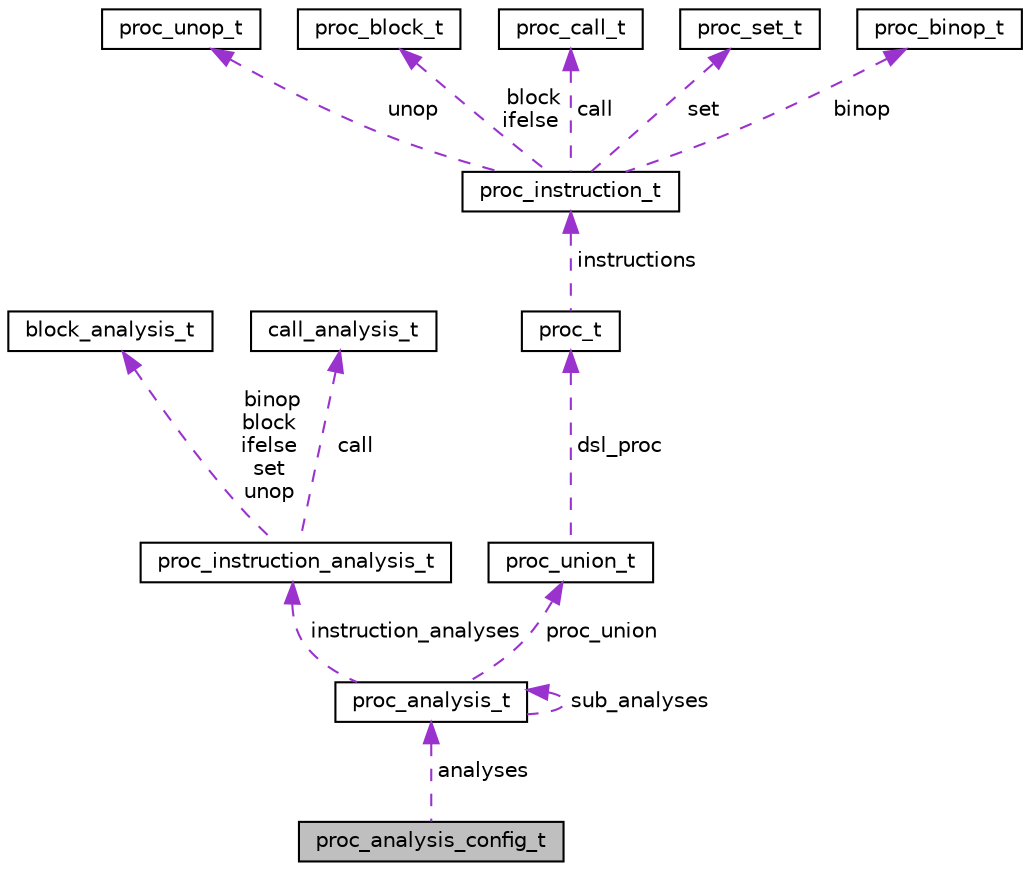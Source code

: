 digraph "proc_analysis_config_t"
{
 // LATEX_PDF_SIZE
  edge [fontname="Helvetica",fontsize="10",labelfontname="Helvetica",labelfontsize="10"];
  node [fontname="Helvetica",fontsize="10",shape=record];
  Node1 [label="proc_analysis_config_t",height=0.2,width=0.4,color="black", fillcolor="grey75", style="filled", fontcolor="black",tooltip=" "];
  Node2 -> Node1 [dir="back",color="darkorchid3",fontsize="10",style="dashed",label=" analyses" ,fontname="Helvetica"];
  Node2 [label="proc_analysis_t",height=0.2,width=0.4,color="black", fillcolor="white", style="filled",URL="$structproc__analysis__t.html",tooltip=" "];
  Node2 -> Node2 [dir="back",color="darkorchid3",fontsize="10",style="dashed",label=" sub_analyses" ,fontname="Helvetica"];
  Node3 -> Node2 [dir="back",color="darkorchid3",fontsize="10",style="dashed",label=" instruction_analyses" ,fontname="Helvetica"];
  Node3 [label="proc_instruction_analysis_t",height=0.2,width=0.4,color="black", fillcolor="white", style="filled",URL="$structproc__instruction__analysis__t.html",tooltip=" "];
  Node4 -> Node3 [dir="back",color="darkorchid3",fontsize="10",style="dashed",label=" binop\nblock\nifelse\nset\nunop" ,fontname="Helvetica"];
  Node4 [label="block_analysis_t",height=0.2,width=0.4,color="black", fillcolor="white", style="filled",URL="$structblock__analysis__t.html",tooltip=" "];
  Node5 -> Node3 [dir="back",color="darkorchid3",fontsize="10",style="dashed",label=" call" ,fontname="Helvetica"];
  Node5 [label="call_analysis_t",height=0.2,width=0.4,color="black", fillcolor="white", style="filled",URL="$structcall__analysis__t.html",tooltip=" "];
  Node6 -> Node2 [dir="back",color="darkorchid3",fontsize="10",style="dashed",label=" proc_union" ,fontname="Helvetica"];
  Node6 [label="proc_union_t",height=0.2,width=0.4,color="black", fillcolor="white", style="filled",URL="$structproc__union__t.html",tooltip=" "];
  Node7 -> Node6 [dir="back",color="darkorchid3",fontsize="10",style="dashed",label=" dsl_proc" ,fontname="Helvetica"];
  Node7 [label="proc_t",height=0.2,width=0.4,color="black", fillcolor="white", style="filled",URL="$structproc__t.html",tooltip=" "];
  Node8 -> Node7 [dir="back",color="darkorchid3",fontsize="10",style="dashed",label=" instructions" ,fontname="Helvetica"];
  Node8 [label="proc_instruction_t",height=0.2,width=0.4,color="black", fillcolor="white", style="filled",URL="$structproc__instruction__t.html",tooltip=" "];
  Node9 -> Node8 [dir="back",color="darkorchid3",fontsize="10",style="dashed",label=" unop" ,fontname="Helvetica"];
  Node9 [label="proc_unop_t",height=0.2,width=0.4,color="black", fillcolor="white", style="filled",URL="$structproc__unop__t.html",tooltip=" "];
  Node10 -> Node8 [dir="back",color="darkorchid3",fontsize="10",style="dashed",label=" block\nifelse" ,fontname="Helvetica"];
  Node10 [label="proc_block_t",height=0.2,width=0.4,color="black", fillcolor="white", style="filled",URL="$structproc__block__t.html",tooltip=" "];
  Node11 -> Node8 [dir="back",color="darkorchid3",fontsize="10",style="dashed",label=" call" ,fontname="Helvetica"];
  Node11 [label="proc_call_t",height=0.2,width=0.4,color="black", fillcolor="white", style="filled",URL="$structproc__call__t.html",tooltip=" "];
  Node12 -> Node8 [dir="back",color="darkorchid3",fontsize="10",style="dashed",label=" set" ,fontname="Helvetica"];
  Node12 [label="proc_set_t",height=0.2,width=0.4,color="black", fillcolor="white", style="filled",URL="$structproc__set__t.html",tooltip=" "];
  Node13 -> Node8 [dir="back",color="darkorchid3",fontsize="10",style="dashed",label=" binop" ,fontname="Helvetica"];
  Node13 [label="proc_binop_t",height=0.2,width=0.4,color="black", fillcolor="white", style="filled",URL="$structproc__binop__t.html",tooltip=" "];
}
